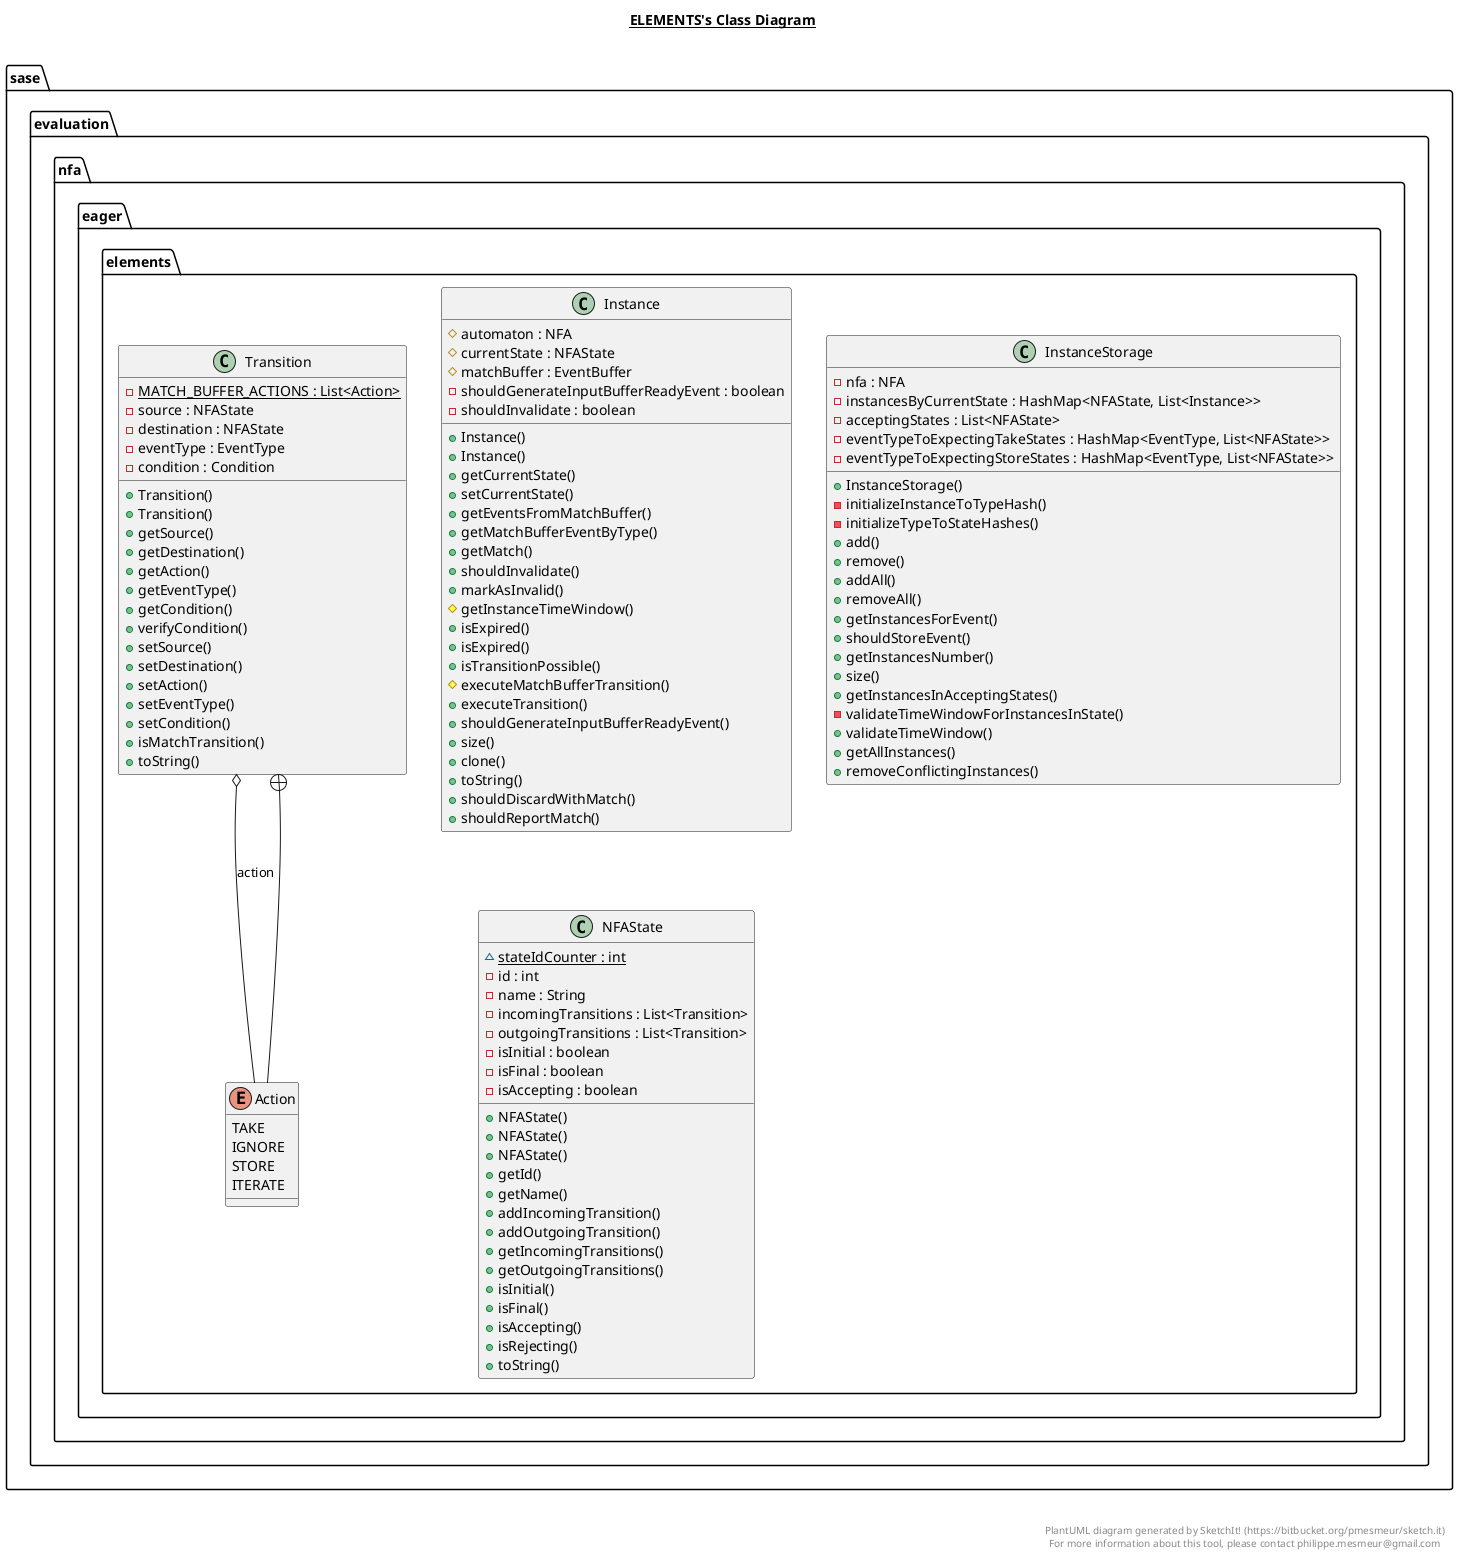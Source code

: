 @startuml

title __ELEMENTS's Class Diagram__\n

  package sase.evaluation {
    package sase.evaluation.nfa {
      package sase.evaluation.nfa.eager {
        package sase.evaluation.nfa.eager.elements {
          class Instance {
              # automaton : NFA
              # currentState : NFAState
              # matchBuffer : EventBuffer
              - shouldGenerateInputBufferReadyEvent : boolean
              - shouldInvalidate : boolean
              + Instance()
              + Instance()
              + getCurrentState()
              + setCurrentState()
              + getEventsFromMatchBuffer()
              + getMatchBufferEventByType()
              + getMatch()
              + shouldInvalidate()
              + markAsInvalid()
              # getInstanceTimeWindow()
              + isExpired()
              + isExpired()
              + isTransitionPossible()
              # executeMatchBufferTransition()
              + executeTransition()
              + shouldGenerateInputBufferReadyEvent()
              + size()
              + clone()
              + toString()
              + shouldDiscardWithMatch()
              + shouldReportMatch()
          }
        }
      }
    }
  }
  

  package sase.evaluation {
    package sase.evaluation.nfa {
      package sase.evaluation.nfa.eager {
        package sase.evaluation.nfa.eager.elements {
          class InstanceStorage {
              - nfa : NFA
              - instancesByCurrentState : HashMap<NFAState, List<Instance>>
              - acceptingStates : List<NFAState>
              - eventTypeToExpectingTakeStates : HashMap<EventType, List<NFAState>>
              - eventTypeToExpectingStoreStates : HashMap<EventType, List<NFAState>>
              + InstanceStorage()
              - initializeInstanceToTypeHash()
              - initializeTypeToStateHashes()
              + add()
              + remove()
              + addAll()
              + removeAll()
              + getInstancesForEvent()
              + shouldStoreEvent()
              + getInstancesNumber()
              + size()
              + getInstancesInAcceptingStates()
              - validateTimeWindowForInstancesInState()
              + validateTimeWindow()
              + getAllInstances()
              + removeConflictingInstances()
          }
        }
      }
    }
  }
  

  package sase.evaluation {
    package sase.evaluation.nfa {
      package sase.evaluation.nfa.eager {
        package sase.evaluation.nfa.eager.elements {
          class NFAState {
              {static} ~ stateIdCounter : int
              - id : int
              - name : String
              - incomingTransitions : List<Transition>
              - outgoingTransitions : List<Transition>
              - isInitial : boolean
              - isFinal : boolean
              - isAccepting : boolean
              + NFAState()
              + NFAState()
              + NFAState()
              + getId()
              + getName()
              + addIncomingTransition()
              + addOutgoingTransition()
              + getIncomingTransitions()
              + getOutgoingTransitions()
              + isInitial()
              + isFinal()
              + isAccepting()
              + isRejecting()
              + toString()
          }
        }
      }
    }
  }
  

  package sase.evaluation {
    package sase.evaluation.nfa {
      package sase.evaluation.nfa.eager {
        package sase.evaluation.nfa.eager.elements {
          class Transition {
              {static} - MATCH_BUFFER_ACTIONS : List<Action>
              - source : NFAState
              - destination : NFAState
              - eventType : EventType
              - condition : Condition
              + Transition()
              + Transition()
              + getSource()
              + getDestination()
              + getAction()
              + getEventType()
              + getCondition()
              + verifyCondition()
              + setSource()
              + setDestination()
              + setAction()
              + setEventType()
              + setCondition()
              + isMatchTransition()
              + toString()
          }
        }
      }
    }
  }
  

  package sase.evaluation {
    package sase.evaluation.nfa {
      package sase.evaluation.nfa.eager {
        package sase.evaluation.nfa.eager.elements {
          enum Action {
            TAKE
            IGNORE
            STORE
            ITERATE
          }
        }
      }
    }
  }
  

  Transition o-- Action : action
  Transition +-down- Action


right footer


PlantUML diagram generated by SketchIt! (https://bitbucket.org/pmesmeur/sketch.it)
For more information about this tool, please contact philippe.mesmeur@gmail.com
endfooter

@enduml
